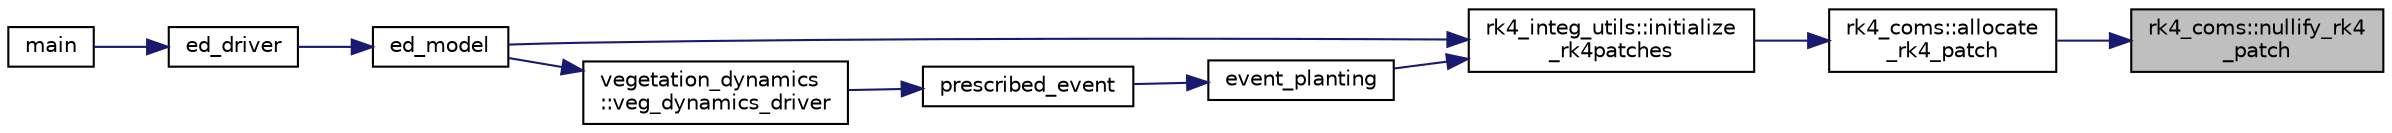 digraph "rk4_coms::nullify_rk4_patch"
{
 // LATEX_PDF_SIZE
  edge [fontname="Helvetica",fontsize="10",labelfontname="Helvetica",labelfontsize="10"];
  node [fontname="Helvetica",fontsize="10",shape=record];
  rankdir="RL";
  Node1 [label="rk4_coms::nullify_rk4\l_patch",height=0.2,width=0.4,color="black", fillcolor="grey75", style="filled", fontcolor="black",tooltip=" "];
  Node1 -> Node2 [dir="back",color="midnightblue",fontsize="10",style="solid",fontname="Helvetica"];
  Node2 [label="rk4_coms::allocate\l_rk4_patch",height=0.2,width=0.4,color="black", fillcolor="white", style="filled",URL="$namespacerk4__coms.html#a52256ca0348235c95a467581d6067dac",tooltip=" "];
  Node2 -> Node3 [dir="back",color="midnightblue",fontsize="10",style="solid",fontname="Helvetica"];
  Node3 [label="rk4_integ_utils::initialize\l_rk4patches",height=0.2,width=0.4,color="black", fillcolor="white", style="filled",URL="$namespacerk4__integ__utils.html#a4bfa1d47da43801294297d415bbef021",tooltip=" "];
  Node3 -> Node4 [dir="back",color="midnightblue",fontsize="10",style="solid",fontname="Helvetica"];
  Node4 [label="ed_model",height=0.2,width=0.4,color="black", fillcolor="white", style="filled",URL="$ed__model_8_f90.html#a9804b9ca3fcb1b4e17171d786d50c32c",tooltip="Begins, updates, and outputs results from ecosystem simulation."];
  Node4 -> Node5 [dir="back",color="midnightblue",fontsize="10",style="solid",fontname="Helvetica"];
  Node5 [label="ed_driver",height=0.2,width=0.4,color="black", fillcolor="white", style="filled",URL="$ed__driver_8_f90.html#a5706bd8bee60960fe8166de1870e47da",tooltip=" "];
  Node5 -> Node6 [dir="back",color="midnightblue",fontsize="10",style="solid",fontname="Helvetica"];
  Node6 [label="main",height=0.2,width=0.4,color="black", fillcolor="white", style="filled",URL="$edmain_8_f90.html#a8ec2266d83cd6c0b762cbcbc92c0af3d",tooltip=" "];
  Node3 -> Node7 [dir="back",color="midnightblue",fontsize="10",style="solid",fontname="Helvetica"];
  Node7 [label="event_planting",height=0.2,width=0.4,color="black", fillcolor="white", style="filled",URL="$events_8f90.html#a3fcb64b4de4ae9408c3e365f6cbd1be6",tooltip=" "];
  Node7 -> Node8 [dir="back",color="midnightblue",fontsize="10",style="solid",fontname="Helvetica"];
  Node8 [label="prescribed_event",height=0.2,width=0.4,color="black", fillcolor="white", style="filled",URL="$events_8f90.html#ad9f17e2da07d80a0734f81d8b2e27d25",tooltip=" "];
  Node8 -> Node9 [dir="back",color="midnightblue",fontsize="10",style="solid",fontname="Helvetica"];
  Node9 [label="vegetation_dynamics\l::veg_dynamics_driver",height=0.2,width=0.4,color="black", fillcolor="white", style="filled",URL="$namespacevegetation__dynamics.html#ac0aac7ba29275bab000373bd850a36e6",tooltip=" "];
  Node9 -> Node4 [dir="back",color="midnightblue",fontsize="10",style="solid",fontname="Helvetica"];
}

